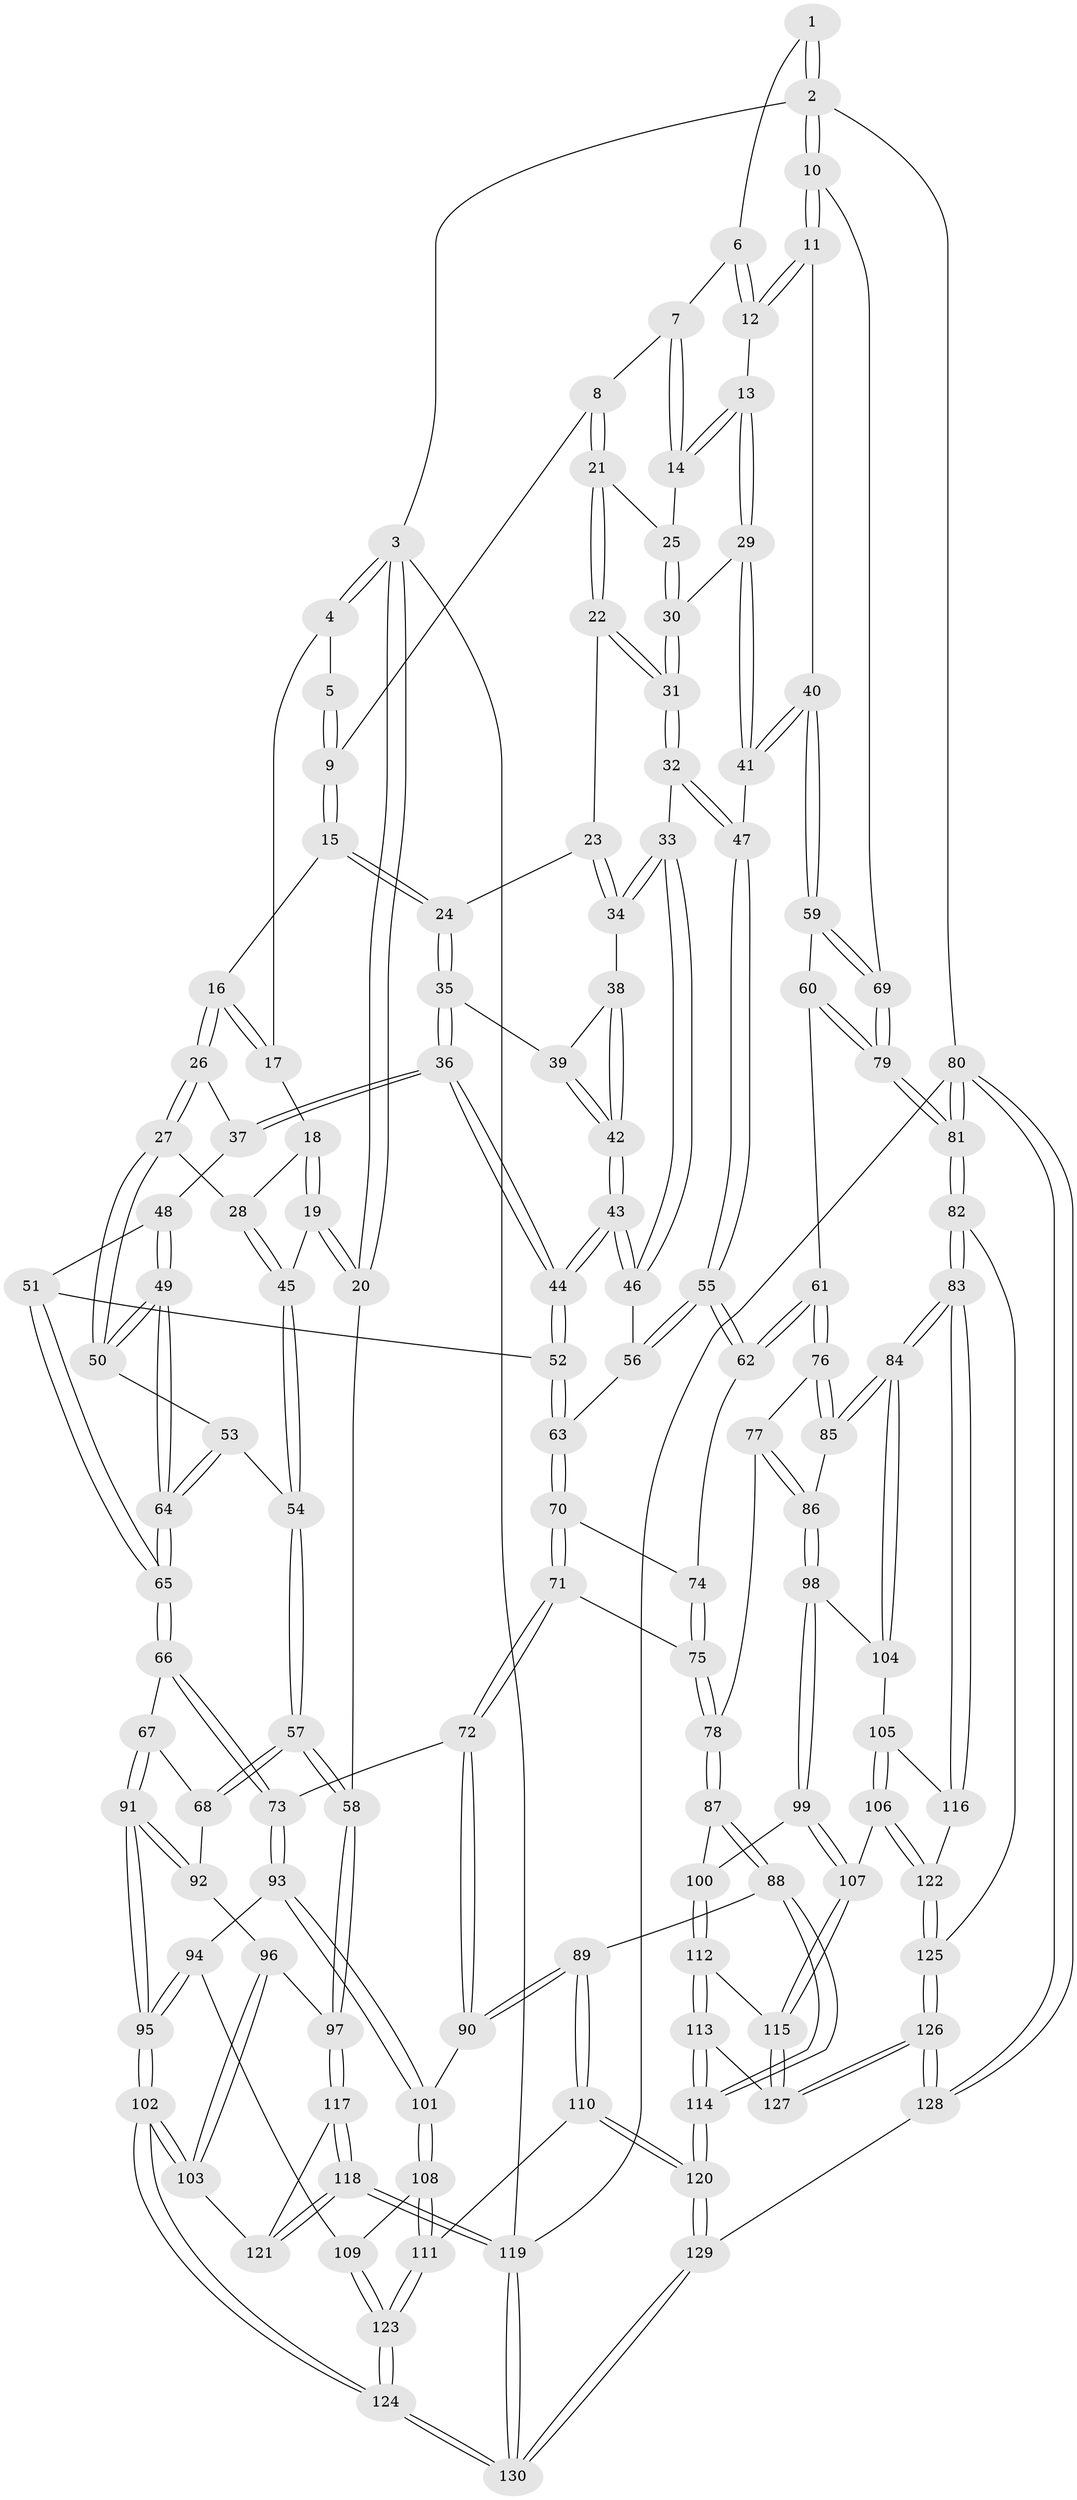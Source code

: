 // coarse degree distribution, {4: 0.4868421052631579, 6: 0.039473684210526314, 3: 0.14473684210526316, 5: 0.32894736842105265}
// Generated by graph-tools (version 1.1) at 2025/24/03/03/25 07:24:36]
// undirected, 130 vertices, 322 edges
graph export_dot {
graph [start="1"]
  node [color=gray90,style=filled];
  1 [pos="+0.9999347622508495+0"];
  2 [pos="+1+0"];
  3 [pos="+0+0"];
  4 [pos="+0.14177746342726472+0"];
  5 [pos="+0.628836633359173+0"];
  6 [pos="+0.8619670075100619+0.060606482093586184"];
  7 [pos="+0.8298102645639489+0.08532701563344669"];
  8 [pos="+0.628297263061732+0.0131891439051521"];
  9 [pos="+0.6245176316800753+0.007427693028694013"];
  10 [pos="+1+0.20387070167779633"];
  11 [pos="+1+0.2089583219715515"];
  12 [pos="+0.9495896104259343+0.1925025149853725"];
  13 [pos="+0.9239730211405747+0.2018372436315158"];
  14 [pos="+0.8023834968314538+0.14649602063406592"];
  15 [pos="+0.47402941415219974+0.14937817206423865"];
  16 [pos="+0.4304409235866173+0.1508009237460198"];
  17 [pos="+0.16775940745769288+0"];
  18 [pos="+0.16572735063867045+0.05522532444057501"];
  19 [pos="+0+0.25861412162042074"];
  20 [pos="+0+0.2819198135899762"];
  21 [pos="+0.6831735634215496+0.14012515281183324"];
  22 [pos="+0.661957589547062+0.19493204719811033"];
  23 [pos="+0.6269438506882633+0.21268655633158426"];
  24 [pos="+0.5191574241598659+0.2089695869490534"];
  25 [pos="+0.7689667241182415+0.1662798647978937"];
  26 [pos="+0.36001050398902346+0.2429206652145228"];
  27 [pos="+0.3135077575073342+0.25890192123344724"];
  28 [pos="+0.21286929916994743+0.21217599183087804"];
  29 [pos="+0.8464753732934434+0.27355807094546586"];
  30 [pos="+0.7893716970253718+0.24078332699276286"];
  31 [pos="+0.7036548683689295+0.29409176460516656"];
  32 [pos="+0.6988987486371528+0.31397934011865347"];
  33 [pos="+0.6629254421175852+0.32790163226809627"];
  34 [pos="+0.6001549264830048+0.29435103534721585"];
  35 [pos="+0.525850436555464+0.25729048799044774"];
  36 [pos="+0.48209177993282054+0.31490525067496034"];
  37 [pos="+0.38956850492857953+0.27403810570344794"];
  38 [pos="+0.5986608757529944+0.29452696086026214"];
  39 [pos="+0.531015868186701+0.26137122353973685"];
  40 [pos="+0.8714854313454602+0.3561426110030557"];
  41 [pos="+0.848628269272925+0.3179930266844167"];
  42 [pos="+0.5553290521408191+0.3582155428767056"];
  43 [pos="+0.5440987672264939+0.3908889218852879"];
  44 [pos="+0.5018373830684302+0.43265009446735053"];
  45 [pos="+0.12621260553093536+0.3086507216636517"];
  46 [pos="+0.6443358446371648+0.36040319799347803"];
  47 [pos="+0.7322809565688227+0.34707409835532926"];
  48 [pos="+0.4033508388513817+0.32815825105802754"];
  49 [pos="+0.3364353408976122+0.47001121250847355"];
  50 [pos="+0.3113286615715665+0.2742208551087859"];
  51 [pos="+0.49199159258441544+0.43840684517478484"];
  52 [pos="+0.5012961114223199+0.4340887220393686"];
  53 [pos="+0.19910468795725222+0.395924226190992"];
  54 [pos="+0.13838530677441935+0.3700951606263268"];
  55 [pos="+0.7569565915051282+0.467542964429985"];
  56 [pos="+0.652697577289362+0.4072000247277252"];
  57 [pos="+0+0.5888150662287644"];
  58 [pos="+0+0.6060597419298467"];
  59 [pos="+0.8695006155921932+0.4736868779293842"];
  60 [pos="+0.8642954263137034+0.4836431862432903"];
  61 [pos="+0.8257828184147569+0.5098523336263415"];
  62 [pos="+0.7677264271045804+0.48740205437583256"];
  63 [pos="+0.5779197233690521+0.47719695092074643"];
  64 [pos="+0.33778825474531926+0.5315572211693429"];
  65 [pos="+0.3427000400277105+0.5428467609427742"];
  66 [pos="+0.33510261770107524+0.5751913174198889"];
  67 [pos="+0.25406091118199614+0.6129209049090056"];
  68 [pos="+0.09940189053129435+0.6112184586097068"];
  69 [pos="+1+0.26417281470946785"];
  70 [pos="+0.5952164721688266+0.49694788758533986"];
  71 [pos="+0.5964373573993017+0.6445994284383622"];
  72 [pos="+0.5403348855820934+0.6605987089495273"];
  73 [pos="+0.42710380222640487+0.6648338956461197"];
  74 [pos="+0.7498601182692597+0.4936322576252234"];
  75 [pos="+0.6108496158201306+0.6488614776302335"];
  76 [pos="+0.8256878806743659+0.5817071815982756"];
  77 [pos="+0.8159249255373838+0.5918471410741653"];
  78 [pos="+0.6687472540835824+0.6877593699181317"];
  79 [pos="+1+0.6709913319932178"];
  80 [pos="+1+1"];
  81 [pos="+1+0.7868013337634429"];
  82 [pos="+1+0.7874528726543185"];
  83 [pos="+1+0.7707448111754519"];
  84 [pos="+1+0.7520881811400466"];
  85 [pos="+0.876138460065728+0.6396655877859393"];
  86 [pos="+0.7795898073051434+0.7796545283876462"];
  87 [pos="+0.7019461729190768+0.7758694695428436"];
  88 [pos="+0.6355111000786999+0.8262440660374526"];
  89 [pos="+0.6302074011955338+0.8281749853229369"];
  90 [pos="+0.5839828425153966+0.8226812577533852"];
  91 [pos="+0.23528827329912982+0.8123025232865901"];
  92 [pos="+0.13859758831249905+0.7621651620928384"];
  93 [pos="+0.42806302840021154+0.7489983778705083"];
  94 [pos="+0.41834075960291406+0.7781188215234747"];
  95 [pos="+0.24283037892962986+0.9449278097573524"];
  96 [pos="+0.12663124290781333+0.8069997124254562"];
  97 [pos="+0+0.6201917504841806"];
  98 [pos="+0.7777413372124903+0.7852315302280182"];
  99 [pos="+0.7765424049464665+0.7855931814505426"];
  100 [pos="+0.7250325083161042+0.7857287377619621"];
  101 [pos="+0.5631061737522012+0.8292759719358628"];
  102 [pos="+0.23389256409486323+0.9688301908390974"];
  103 [pos="+0.17114553886841788+0.9303369317134625"];
  104 [pos="+0.8689496076860049+0.793874328225966"];
  105 [pos="+0.8570496997388263+0.8670152660446299"];
  106 [pos="+0.8248193261286701+0.9019692388924923"];
  107 [pos="+0.8058046635131462+0.904536337189233"];
  108 [pos="+0.5196631455769525+0.8965669889268478"];
  109 [pos="+0.46993251556887256+0.8807948512914957"];
  110 [pos="+0.5912014370485064+0.9839534118298009"];
  111 [pos="+0.5385249153168679+0.9387033773919452"];
  112 [pos="+0.7267126187598777+0.8142379881032403"];
  113 [pos="+0.7169028200291789+0.9396591847299958"];
  114 [pos="+0.6950136889579122+0.9491628274961857"];
  115 [pos="+0.784429722495316+0.9275137405977987"];
  116 [pos="+0.8851022451922108+0.9014439701512666"];
  117 [pos="+0+0.6368850770361114"];
  118 [pos="+0+1"];
  119 [pos="+0+1"];
  120 [pos="+0.6146711851082061+1"];
  121 [pos="+0.11122340165198488+0.9099997918035495"];
  122 [pos="+0.8772643250658307+0.9403934266247809"];
  123 [pos="+0.34813510290349386+1"];
  124 [pos="+0.2620269846452799+1"];
  125 [pos="+0.8899773504346647+0.9758157308528742"];
  126 [pos="+0.8471076370323958+1"];
  127 [pos="+0.773069353008206+0.9468580516473905"];
  128 [pos="+0.8474081438485098+1"];
  129 [pos="+0.6050692739551263+1"];
  130 [pos="+0.2591652587410381+1"];
  1 -- 2;
  1 -- 2;
  1 -- 6;
  2 -- 3;
  2 -- 10;
  2 -- 10;
  2 -- 80;
  3 -- 4;
  3 -- 4;
  3 -- 20;
  3 -- 20;
  3 -- 119;
  4 -- 5;
  4 -- 17;
  5 -- 9;
  5 -- 9;
  6 -- 7;
  6 -- 12;
  6 -- 12;
  7 -- 8;
  7 -- 14;
  7 -- 14;
  8 -- 9;
  8 -- 21;
  8 -- 21;
  9 -- 15;
  9 -- 15;
  10 -- 11;
  10 -- 11;
  10 -- 69;
  11 -- 12;
  11 -- 12;
  11 -- 40;
  12 -- 13;
  13 -- 14;
  13 -- 14;
  13 -- 29;
  13 -- 29;
  14 -- 25;
  15 -- 16;
  15 -- 24;
  15 -- 24;
  16 -- 17;
  16 -- 17;
  16 -- 26;
  16 -- 26;
  17 -- 18;
  18 -- 19;
  18 -- 19;
  18 -- 28;
  19 -- 20;
  19 -- 20;
  19 -- 45;
  20 -- 58;
  21 -- 22;
  21 -- 22;
  21 -- 25;
  22 -- 23;
  22 -- 31;
  22 -- 31;
  23 -- 24;
  23 -- 34;
  23 -- 34;
  24 -- 35;
  24 -- 35;
  25 -- 30;
  25 -- 30;
  26 -- 27;
  26 -- 27;
  26 -- 37;
  27 -- 28;
  27 -- 50;
  27 -- 50;
  28 -- 45;
  28 -- 45;
  29 -- 30;
  29 -- 41;
  29 -- 41;
  30 -- 31;
  30 -- 31;
  31 -- 32;
  31 -- 32;
  32 -- 33;
  32 -- 47;
  32 -- 47;
  33 -- 34;
  33 -- 34;
  33 -- 46;
  33 -- 46;
  34 -- 38;
  35 -- 36;
  35 -- 36;
  35 -- 39;
  36 -- 37;
  36 -- 37;
  36 -- 44;
  36 -- 44;
  37 -- 48;
  38 -- 39;
  38 -- 42;
  38 -- 42;
  39 -- 42;
  39 -- 42;
  40 -- 41;
  40 -- 41;
  40 -- 59;
  40 -- 59;
  41 -- 47;
  42 -- 43;
  42 -- 43;
  43 -- 44;
  43 -- 44;
  43 -- 46;
  43 -- 46;
  44 -- 52;
  44 -- 52;
  45 -- 54;
  45 -- 54;
  46 -- 56;
  47 -- 55;
  47 -- 55;
  48 -- 49;
  48 -- 49;
  48 -- 51;
  49 -- 50;
  49 -- 50;
  49 -- 64;
  49 -- 64;
  50 -- 53;
  51 -- 52;
  51 -- 65;
  51 -- 65;
  52 -- 63;
  52 -- 63;
  53 -- 54;
  53 -- 64;
  53 -- 64;
  54 -- 57;
  54 -- 57;
  55 -- 56;
  55 -- 56;
  55 -- 62;
  55 -- 62;
  56 -- 63;
  57 -- 58;
  57 -- 58;
  57 -- 68;
  57 -- 68;
  58 -- 97;
  58 -- 97;
  59 -- 60;
  59 -- 69;
  59 -- 69;
  60 -- 61;
  60 -- 79;
  60 -- 79;
  61 -- 62;
  61 -- 62;
  61 -- 76;
  61 -- 76;
  62 -- 74;
  63 -- 70;
  63 -- 70;
  64 -- 65;
  64 -- 65;
  65 -- 66;
  65 -- 66;
  66 -- 67;
  66 -- 73;
  66 -- 73;
  67 -- 68;
  67 -- 91;
  67 -- 91;
  68 -- 92;
  69 -- 79;
  69 -- 79;
  70 -- 71;
  70 -- 71;
  70 -- 74;
  71 -- 72;
  71 -- 72;
  71 -- 75;
  72 -- 73;
  72 -- 90;
  72 -- 90;
  73 -- 93;
  73 -- 93;
  74 -- 75;
  74 -- 75;
  75 -- 78;
  75 -- 78;
  76 -- 77;
  76 -- 85;
  76 -- 85;
  77 -- 78;
  77 -- 86;
  77 -- 86;
  78 -- 87;
  78 -- 87;
  79 -- 81;
  79 -- 81;
  80 -- 81;
  80 -- 81;
  80 -- 128;
  80 -- 128;
  80 -- 119;
  81 -- 82;
  81 -- 82;
  82 -- 83;
  82 -- 83;
  82 -- 125;
  83 -- 84;
  83 -- 84;
  83 -- 116;
  83 -- 116;
  84 -- 85;
  84 -- 85;
  84 -- 104;
  84 -- 104;
  85 -- 86;
  86 -- 98;
  86 -- 98;
  87 -- 88;
  87 -- 88;
  87 -- 100;
  88 -- 89;
  88 -- 114;
  88 -- 114;
  89 -- 90;
  89 -- 90;
  89 -- 110;
  89 -- 110;
  90 -- 101;
  91 -- 92;
  91 -- 92;
  91 -- 95;
  91 -- 95;
  92 -- 96;
  93 -- 94;
  93 -- 101;
  93 -- 101;
  94 -- 95;
  94 -- 95;
  94 -- 109;
  95 -- 102;
  95 -- 102;
  96 -- 97;
  96 -- 103;
  96 -- 103;
  97 -- 117;
  97 -- 117;
  98 -- 99;
  98 -- 99;
  98 -- 104;
  99 -- 100;
  99 -- 107;
  99 -- 107;
  100 -- 112;
  100 -- 112;
  101 -- 108;
  101 -- 108;
  102 -- 103;
  102 -- 103;
  102 -- 124;
  102 -- 124;
  103 -- 121;
  104 -- 105;
  105 -- 106;
  105 -- 106;
  105 -- 116;
  106 -- 107;
  106 -- 122;
  106 -- 122;
  107 -- 115;
  107 -- 115;
  108 -- 109;
  108 -- 111;
  108 -- 111;
  109 -- 123;
  109 -- 123;
  110 -- 111;
  110 -- 120;
  110 -- 120;
  111 -- 123;
  111 -- 123;
  112 -- 113;
  112 -- 113;
  112 -- 115;
  113 -- 114;
  113 -- 114;
  113 -- 127;
  114 -- 120;
  114 -- 120;
  115 -- 127;
  115 -- 127;
  116 -- 122;
  117 -- 118;
  117 -- 118;
  117 -- 121;
  118 -- 119;
  118 -- 119;
  118 -- 121;
  118 -- 121;
  119 -- 130;
  119 -- 130;
  120 -- 129;
  120 -- 129;
  122 -- 125;
  122 -- 125;
  123 -- 124;
  123 -- 124;
  124 -- 130;
  124 -- 130;
  125 -- 126;
  125 -- 126;
  126 -- 127;
  126 -- 127;
  126 -- 128;
  126 -- 128;
  128 -- 129;
  129 -- 130;
  129 -- 130;
}
